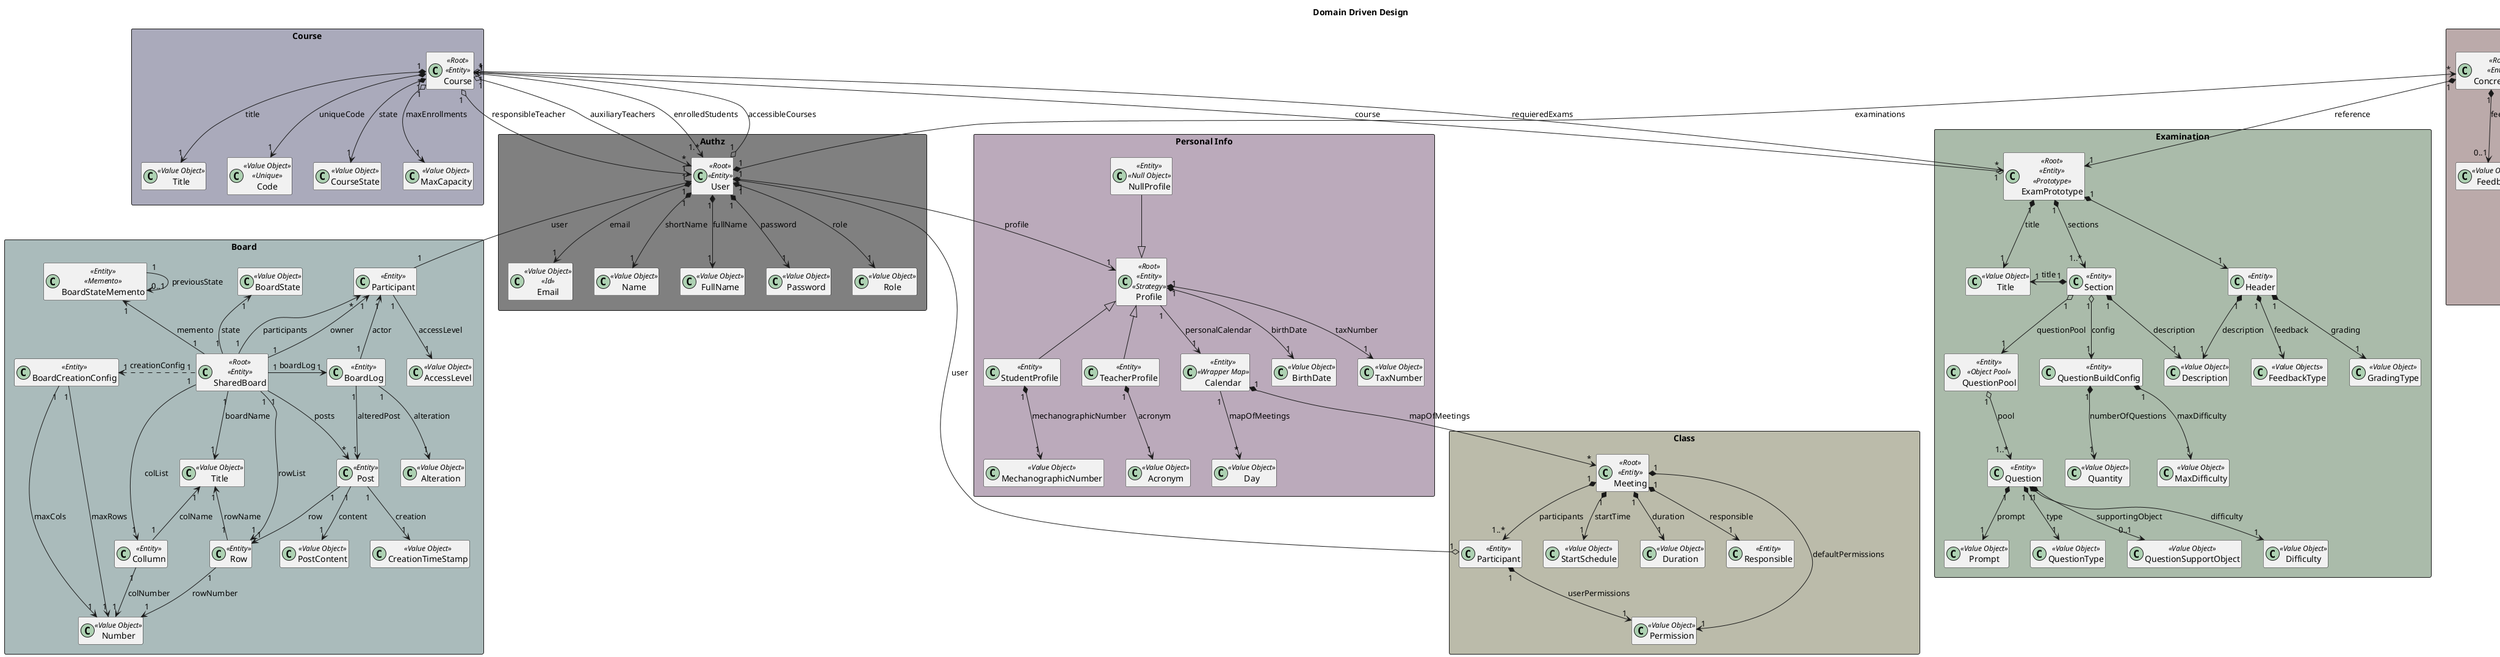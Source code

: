 @startuml
'https://plantuml.com/class-diagram

hide field
hide methods

title Domain Driven Design

rectangle "Personal Info" #bbaabb{
    class Profile<<Root>><<Entity>><<Strategy>>
    class NullProfile<<Entity>><<Null Object>>
    class StudentProfile<<Entity>> extends Profile
    class TeacherProfile<<Entity>> extends Profile
    class Acronym<<Value Object>>
    class MechanographicNumber<<Value Object>>
    class Calendar<<Entity>><<Wrapper Map>>
    class Day<<Value Object>>
    class BirthDate<<Value Object>>
    class TaxNumber<<Value Object>>
    StudentProfile"1" *--> "1"MechanographicNumber : mechanographicNumber
    TeacherProfile"1" *--> "1"Acronym : acronym
    Profile"1" *--> "1"TaxNumber : taxNumber
    Profile"1" *--> "1"BirthDate : birthDate
    NullProfile --down|> Profile
    Calendar"1"-->"*"Day : mapOfMeetings
    Profile"1"-->"1"Calendar : personalCalendar
}


rectangle Authz #808080{
    class User<<Root>><<Entity>>
    class Email<<Value Object>><<Id>>
    class Name<<Value Object>>
    class FullName<<Value Object>>
    class Password<<Value Object>>
    class Role<<Value Object>>
    User"1" *-->"1"Email : email
    User"1" *--> "1"Name : shortName
    User"1" *-->"1"FullName : fullName
    User"1" *-->"1"Password : password
    User"1" *-->"1"Role : role

}

User"1" *-->"1"Profile : profile


rectangle Examination #aabbaa{
    class ExamPrototype<<Root>><<Entity>><<Prototype>>
    class Title<<Value Object>>
    class Header<<Entity>>
    class Section<<Entity>>
    class QuestionPool<<Entity>><<Object Pool>>
    class QuestionBuildConfig<<Entity>>
    class Question<<Entity>>
    class Prompt<<Value Object>>
    class QuestionType<<Value Object>>
    class QuestionSupportObject<<Value Object>>
    class Description<<Value Object>>
    class FeedbackType<<Value Objects>>
    class GradingType<<Value Object>>
    class Quantity<<Value Object>>
    class MaxDifficulty<<Value Object>>
    class Difficulty<<Value Object>>
    ExamPrototype"1"*-->"1..*"Section : sections
    ExamPrototype"1"*-->"1"Title : title
    ExamPrototype"1"*-->"1"Header
    Section"1"*-left->"1"Title: title
    Section"1" o-->"1"QuestionPool : questionPool
    Section"1" o-->"1"QuestionBuildConfig : config
    Section"1" *--> "1"Description : description
    QuestionPool"1" o-->"1..*"Question : pool
    Question"1"*--> "1"Prompt: prompt
    Question"1"*-->"1"QuestionType: type
    Question"1"*-->"0..1"QuestionSupportObject: supportingObject
    Question"1"*-->"1"Difficulty: difficulty
    Header"1"*-->"1"Description: description
    Header"1"*-->"1"FeedbackType : feedback
    Header"1"*-->"1"GradingType : grading
    QuestionBuildConfig"1"*-->"1"Quantity: numberOfQuestions
    QuestionBuildConfig"1"*-->"1"MaxDifficulty: maxDifficulty
}

rectangle Grading #bbaaaa{
    class ConcreteTest<<Root>><<Entity>>
    class Feedback<<Value Object>>
    class ConcreteQuestion<<Entity>>
    class Grading<<Value Object>>
    class Awnser<<Value Object>>
    ConcreteTest"1"*-->"1"ExamPrototype : reference
    ConcreteTest"1"*-->"1..*"ConcreteQuestion : questions
    ConcreteTest"1"*-->"1"Grading : finalGrade
    ConcreteQuestion"1"*-->"1"Grading : grade
    ConcreteQuestion"1"*-->"1"Awnser : awnser
    ConcreteTest"1"*-->"0..1"Feedback : feedback
    User"1"*-up->"*"ConcreteTest : examinations
}

rectangle Course #aaaabb{
    class Course<<Root>><<Entity>>
    class Title<<Value Object>>
    class Code<<Value Object>><<Unique>>
    class CourseState<<Value Object>>
    class MaxCapacity<<Value Object>>
    Course"1" *--> "1"Title : title
    Course"1" *--> "1"Code: uniqueCode
    Course"1"*-->"1"CourseState: state
    Course"1" o-->"1"User : responsibleTeacher
    Course"1" o-->"*"User : auxiliaryTeachers
    Course"1" o-->"1.*"User: enrolledStudents
    Course"1" o-->"1"MaxCapacity: maxEnrollments
    User"1" o-->"*"Course: accessibleCourses
    ExamPrototype"1" o-->"1"Course : course
    Course"1" o-->"*"ExamPrototype : requieredExams
}

rectangle Class #bbbbaa{
    class Meeting<<Root>><<Entity>>
    class StartSchedule<<Value Object>>
    class Duration<<Value Object>>
    class Responsible<<Entity>>
    class Participant<<Entity>>
    class Permission<<Value Object>>
    Participant"1" o-->"1"User : user
    Participant"1" *-->"1"Permission : userPermissions
    Meeting"1"*-->"1"Permission: defaultPermissions
    Meeting"1"*-->"1"StartSchedule : startTime
    Meeting"1"*-->"1"Responsible : responsible
    Meeting"1"*-->"1"Duration : duration
    Meeting"1"*-->"1..*"Participant : participants
    Calendar"1"*-->"*"Meeting : mapOfMeetings
}


rectangle Board #aabbbb{
    class SharedBoard<<Root>><<Entity>>
    class Title<<Value Object>>
    class Collumn<<Entity>>
    class Row<<Entity>>
    class BoardCreationConfig<<Entity>>
    class BoardLog<<Entity>>
    class BoardStateMemento<<Entity>><<Memento>>
    class Number<<Value Object>>
    class AccessLevel<<Value Object>>
    class Participant<<Entity>>
    class Post<<Entity>>
    class PostContent<<Value Object>>
    class CreationTimeStamp<<Value Object>>
    class BoardState<<Value Object>>
    class Alteration<<Value Object>>
    SharedBoard"1"-left->"1"Participant : owner
    SharedBoard"1"-->"1"Title : boardName
    SharedBoard"1"-->"1"Collumn : colList
    SharedBoard"1"-->"1"Row: rowList
    SharedBoard"1".left.>"1"BoardCreationConfig: creationConfig
    SharedBoard"1"-right->"1"BoardLog : boardLog
    SharedBoard"1"-up->"1"BoardStateMemento : memento
    BoardStateMemento"1"-->"0..1"BoardStateMemento: previousState
    SharedBoard"1"-up->"1"BoardState : state
    Row"1"-up->"1"Title : rowName
    Collumn"1"-up->"1"Title: colName
    Post"1"-->"1"Row: row
    Post"1"-->"1"CreationTimeStamp : creation
    SharedBoard"1"-->"*"Participant : participants
    SharedBoard"1"-->"*"Post : posts
    Post"1"-->"1"PostContent : content
    Participant"1"-up->"1"User : user
    Participant"1"-->"1"AccessLevel : accessLevel
    BoardLog"1"-->"1"Post : alteredPost
    BoardLog"1"-->"1"Alteration : alteration
    BoardLog"1"-->"1"Participant : actor
    BoardCreationConfig"1"-->"1"Number : maxCols
    BoardCreationConfig"1"-->"1"Number : maxRows
    Collumn"1"-->"1"Number : colNumber
    Row"1"-->"1"Number : rowNumber
}


@enduml